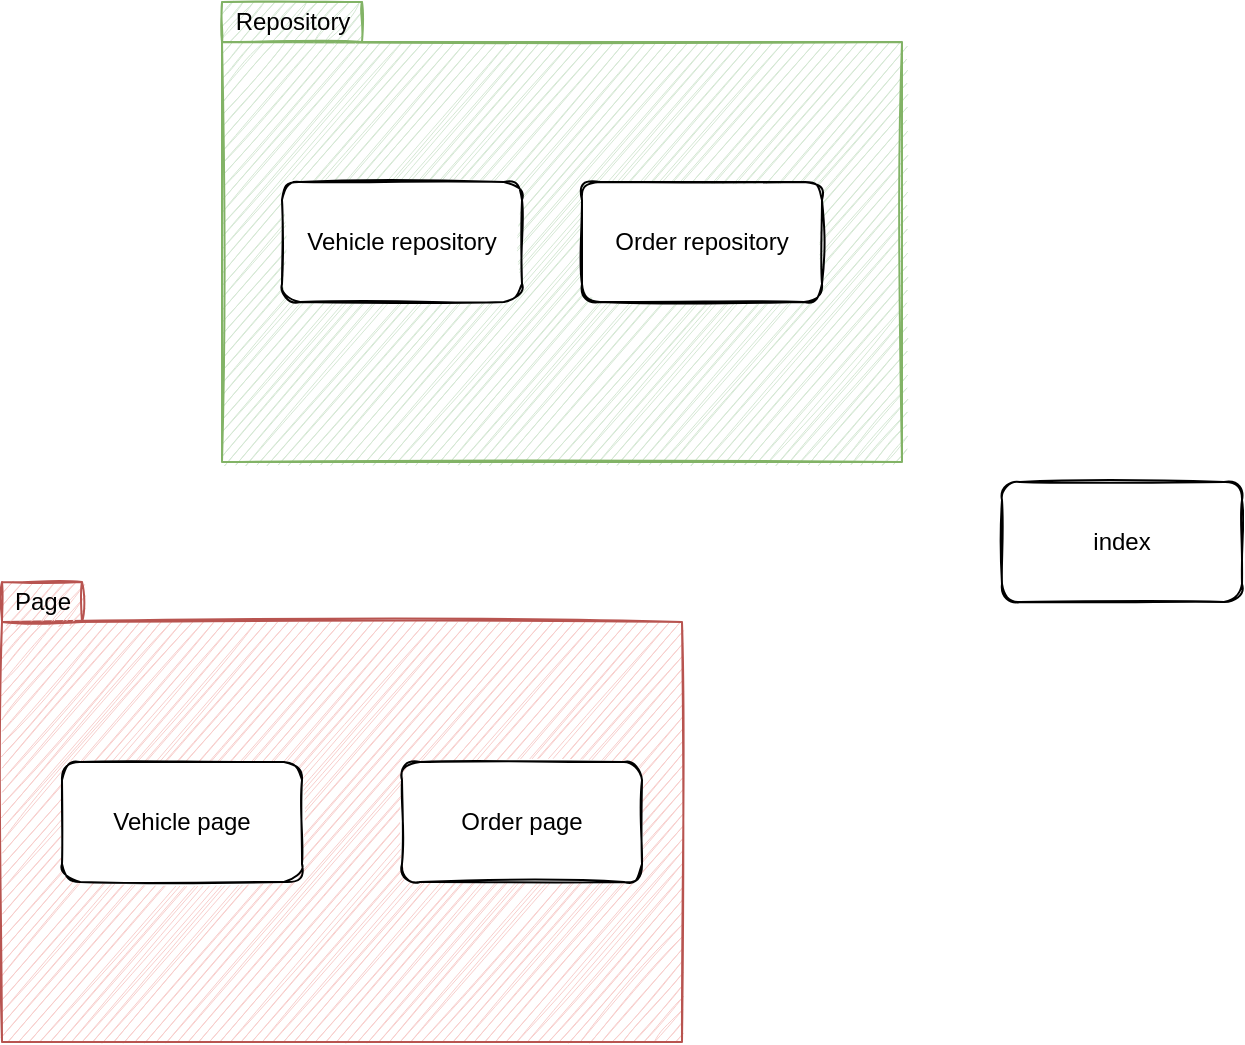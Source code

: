 <mxfile version="15.3.5" type="github">
  <diagram id="9qEGbad7l97ktrlNfDMw" name="Page-1">
    <mxGraphModel dx="1178" dy="647" grid="1" gridSize="10" guides="1" tooltips="1" connect="1" arrows="1" fold="1" page="1" pageScale="1" pageWidth="850" pageHeight="1100" math="0" shadow="0">
      <root>
        <mxCell id="0" />
        <mxCell id="1" parent="0" />
        <mxCell id="Llf1M_T53LXTJHKO9B76-4" value="" style="rounded=0;whiteSpace=wrap;html=1;shadow=0;glass=0;sketch=1;hachureGap=4;sketchStyle=rough;pointerEvents=0;fillColor=#d5e8d4;strokeColor=#82b366;" vertex="1" parent="1">
          <mxGeometry x="150" y="70" width="340" height="210" as="geometry" />
        </mxCell>
        <mxCell id="Llf1M_T53LXTJHKO9B76-1" value="index" style="rounded=1;whiteSpace=wrap;html=1;hachureGap=4;pointerEvents=0;sketch=1;glass=0;shadow=0;fixDash=0;sketchStyle=rough;" vertex="1" parent="1">
          <mxGeometry x="540" y="290" width="120" height="60" as="geometry" />
        </mxCell>
        <mxCell id="Llf1M_T53LXTJHKO9B76-2" value="Vehicle repository" style="rounded=1;whiteSpace=wrap;html=1;hachureGap=4;pointerEvents=0;sketch=1;glass=0;shadow=0;fixDash=0;sketchStyle=rough;" vertex="1" parent="1">
          <mxGeometry x="180" y="140" width="120" height="60" as="geometry" />
        </mxCell>
        <mxCell id="Llf1M_T53LXTJHKO9B76-3" value="Order repository" style="rounded=1;whiteSpace=wrap;html=1;hachureGap=4;pointerEvents=0;sketch=1;glass=0;shadow=0;fixDash=0;sketchStyle=rough;" vertex="1" parent="1">
          <mxGeometry x="330" y="140" width="120" height="60" as="geometry" />
        </mxCell>
        <mxCell id="Llf1M_T53LXTJHKO9B76-5" value="Repository" style="text;html=1;align=center;verticalAlign=middle;resizable=0;points=[];autosize=1;strokeColor=#82b366;fillColor=#d5e8d4;sketch=1;" vertex="1" parent="1">
          <mxGeometry x="150" y="50" width="70" height="20" as="geometry" />
        </mxCell>
        <mxCell id="Llf1M_T53LXTJHKO9B76-6" value="" style="rounded=0;whiteSpace=wrap;html=1;shadow=0;glass=0;sketch=1;hachureGap=4;sketchStyle=rough;pointerEvents=0;fillColor=#f8cecc;strokeColor=#b85450;" vertex="1" parent="1">
          <mxGeometry x="40" y="360" width="340" height="210" as="geometry" />
        </mxCell>
        <mxCell id="Llf1M_T53LXTJHKO9B76-7" value="Page" style="text;html=1;align=center;verticalAlign=middle;resizable=0;points=[];autosize=1;strokeColor=#b85450;fillColor=#f8cecc;sketch=1;" vertex="1" parent="1">
          <mxGeometry x="40" y="340" width="40" height="20" as="geometry" />
        </mxCell>
        <mxCell id="Llf1M_T53LXTJHKO9B76-8" value="Vehicle page" style="rounded=1;whiteSpace=wrap;html=1;hachureGap=4;pointerEvents=0;sketch=1;glass=0;shadow=0;fixDash=0;sketchStyle=rough;" vertex="1" parent="1">
          <mxGeometry x="70" y="430" width="120" height="60" as="geometry" />
        </mxCell>
        <mxCell id="Llf1M_T53LXTJHKO9B76-9" value="Order page" style="rounded=1;whiteSpace=wrap;html=1;hachureGap=4;pointerEvents=0;sketch=1;glass=0;shadow=0;fixDash=0;sketchStyle=rough;" vertex="1" parent="1">
          <mxGeometry x="240" y="430" width="120" height="60" as="geometry" />
        </mxCell>
      </root>
    </mxGraphModel>
  </diagram>
</mxfile>
